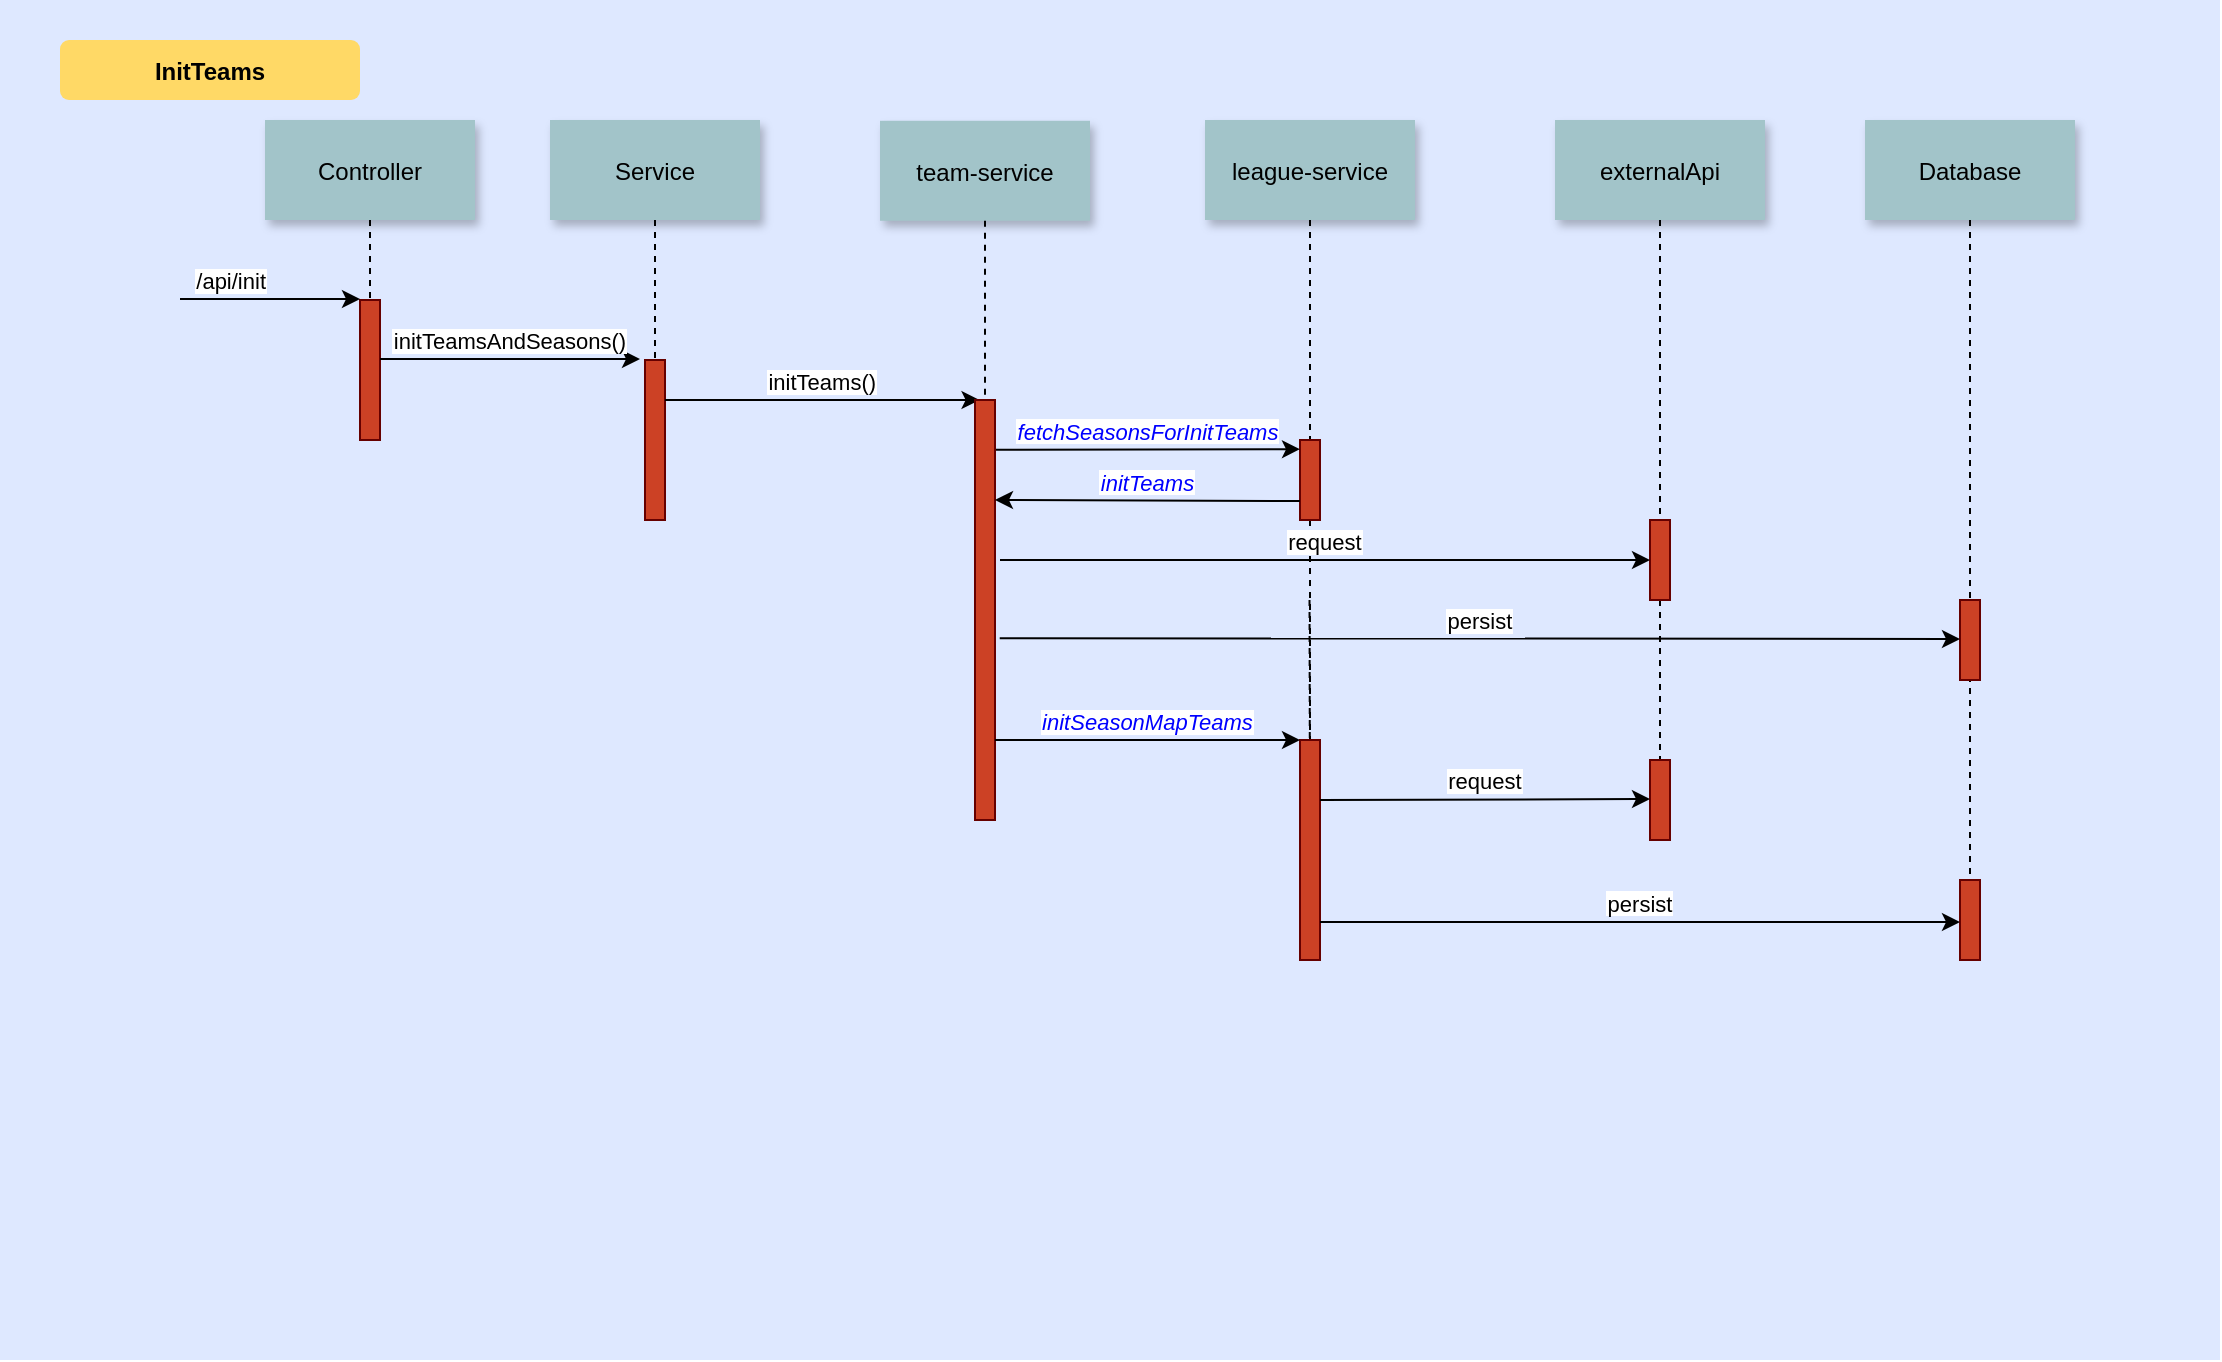 <mxfile version="26.1.1">
  <diagram name="InitTeams" id="9361dd3d-8414-5efd-6122-117bd74ce7a7">
    <mxGraphModel dx="1434" dy="836" grid="1" gridSize="10" guides="1" tooltips="1" connect="1" arrows="1" fold="1" page="0" pageScale="1.5" pageWidth="826" pageHeight="1169" background="none" math="0" shadow="0">
      <root>
        <mxCell id="0" />
        <mxCell id="1" parent="0" />
        <mxCell id="69" value="" style="fillColor=#DEE8FF;strokeColor=none;movable=0;resizable=0;rotatable=0;deletable=0;editable=0;locked=1;connectable=0;" parent="1" vertex="1">
          <mxGeometry x="20" width="1110" height="680" as="geometry" />
        </mxCell>
        <mxCell id="2" value="" style="fillColor=#CC4125;strokeColor=#660000" parent="1" vertex="1">
          <mxGeometry x="200" y="150" width="10" height="70" as="geometry" />
        </mxCell>
        <mxCell id="3" value="/api/init" style="edgeStyle=none;verticalLabelPosition=top;verticalAlign=bottom;labelPosition=left;align=right" parent="1" edge="1">
          <mxGeometry width="100" height="100" as="geometry">
            <mxPoint x="110" y="149.5" as="sourcePoint" />
            <mxPoint x="200" y="149.5" as="targetPoint" />
            <mxPoint as="offset" />
          </mxGeometry>
        </mxCell>
        <mxCell id="4" value="Controller" style="shadow=1;fillColor=#A2C4C9;strokeColor=none" parent="1" vertex="1">
          <mxGeometry x="152.5" y="60" width="105" height="50" as="geometry" />
        </mxCell>
        <mxCell id="6" value="" style="fillColor=#CC4125;strokeColor=#660000" parent="1" vertex="1">
          <mxGeometry x="342.5" y="180" width="10" height="80" as="geometry" />
        </mxCell>
        <mxCell id="7" value="Service" style="shadow=1;fillColor=#A2C4C9;strokeColor=none" parent="1" vertex="1">
          <mxGeometry x="295" y="60" width="105" height="50" as="geometry" />
        </mxCell>
        <mxCell id="8" value="" style="edgeStyle=none;endArrow=none;dashed=1" parent="1" source="7" target="6" edge="1">
          <mxGeometry x="272.335" y="165" width="100" height="100" as="geometry">
            <mxPoint x="347.259" y="110" as="sourcePoint" />
            <mxPoint x="347.576" y="165" as="targetPoint" />
          </mxGeometry>
        </mxCell>
        <mxCell id="9" value="initTeamsAndSeasons()" style="edgeStyle=none;verticalLabelPosition=top;verticalAlign=bottom" parent="1" edge="1">
          <mxGeometry width="100" height="100" as="geometry">
            <mxPoint x="210" y="179.5" as="sourcePoint" />
            <mxPoint x="340" y="179.5" as="targetPoint" />
            <mxPoint as="offset" />
          </mxGeometry>
        </mxCell>
        <mxCell id="16" value="" style="edgeStyle=none;endArrow=none" parent="1" edge="1">
          <mxGeometry x="437.043" y="270" width="100" height="100" as="geometry">
            <mxPoint x="514.784" y="220" as="sourcePoint" />
            <mxPoint x="514.543" y="240.0" as="targetPoint" />
          </mxGeometry>
        </mxCell>
        <mxCell id="19" value="initTeams()" style="edgeStyle=elbowEdgeStyle;elbow=vertical;verticalLabelPosition=top;verticalAlign=bottom" parent="1" edge="1">
          <mxGeometry x="350" y="290" width="100" height="100" as="geometry">
            <mxPoint x="352.5" y="200" as="sourcePoint" />
            <mxPoint x="509.784" y="200" as="targetPoint" />
          </mxGeometry>
        </mxCell>
        <mxCell id="22" value="league-service" style="shadow=1;fillColor=#A2C4C9;strokeColor=none" parent="1" vertex="1">
          <mxGeometry x="622.5" y="60" width="105" height="50" as="geometry" />
        </mxCell>
        <mxCell id="23" value="" style="edgeStyle=none;endArrow=none;dashed=1" parent="1" source="XjtXvh8cakFG2QuRHfhY-113" target="21" edge="1">
          <mxGeometry x="614.488" y="175.0" width="100" height="100" as="geometry">
            <mxPoint x="674.653" y="110" as="sourcePoint" />
            <mxPoint x="674.653" y="260" as="targetPoint" />
          </mxGeometry>
        </mxCell>
        <mxCell id="24" value="externalApi" style="shadow=1;fillColor=#A2C4C9;strokeColor=none" parent="1" vertex="1">
          <mxGeometry x="797.5" y="60" width="105" height="50" as="geometry" />
        </mxCell>
        <mxCell id="25" value="" style="edgeStyle=none;endArrow=none;dashed=1;entryX=0.5;entryY=0;entryDx=0;entryDy=0;" parent="1" source="XjtXvh8cakFG2QuRHfhY-95" target="XjtXvh8cakFG2QuRHfhY-103" edge="1">
          <mxGeometry x="727.335" y="165" width="100" height="100" as="geometry">
            <mxPoint x="849.759" y="110" as="sourcePoint" />
            <mxPoint x="850" y="289.394" as="targetPoint" />
          </mxGeometry>
        </mxCell>
        <mxCell id="30" value="Database" style="shadow=1;fillColor=#A2C4C9;strokeColor=none" parent="1" vertex="1">
          <mxGeometry x="952.5" y="60" width="105" height="50" as="geometry" />
        </mxCell>
        <mxCell id="33" value="" style="edgeStyle=elbowEdgeStyle;elbow=horizontal;endArrow=none;dashed=1" parent="1" source="4" target="2" edge="1">
          <mxGeometry x="230.0" y="310" width="100" height="100" as="geometry">
            <mxPoint x="230.0" y="410" as="sourcePoint" />
            <mxPoint x="330" y="310" as="targetPoint" />
          </mxGeometry>
        </mxCell>
        <mxCell id="71" value="InitTeams" style="rounded=1;fontStyle=1;fillColor=#FFD966;strokeColor=none" parent="1" vertex="1">
          <mxGeometry x="50" y="20" width="150" height="30" as="geometry" />
        </mxCell>
        <mxCell id="XjtXvh8cakFG2QuRHfhY-89" value="team-service" style="shadow=1;fillColor=#A2C4C9;strokeColor=none" parent="1" vertex="1">
          <mxGeometry x="460" y="60.39" width="105" height="50" as="geometry" />
        </mxCell>
        <mxCell id="XjtXvh8cakFG2QuRHfhY-90" value="" style="edgeStyle=none;endArrow=none;dashed=1" parent="1" source="XjtXvh8cakFG2QuRHfhY-91" edge="1">
          <mxGeometry x="614.488" y="175.0" width="100" height="100" as="geometry">
            <mxPoint x="512.153" y="110.39" as="sourcePoint" />
            <mxPoint x="512.5" y="269.39" as="targetPoint" />
          </mxGeometry>
        </mxCell>
        <mxCell id="XjtXvh8cakFG2QuRHfhY-92" value="" style="edgeStyle=none;endArrow=none;dashed=1" parent="1" source="XjtXvh8cakFG2QuRHfhY-89" target="XjtXvh8cakFG2QuRHfhY-91" edge="1">
          <mxGeometry x="614.488" y="175.0" width="100" height="100" as="geometry">
            <mxPoint x="513" y="110" as="sourcePoint" />
            <mxPoint x="512.5" y="269.39" as="targetPoint" />
          </mxGeometry>
        </mxCell>
        <mxCell id="XjtXvh8cakFG2QuRHfhY-91" value="" style="fillColor=#CC4125;strokeColor=#660000" parent="1" vertex="1">
          <mxGeometry x="507.5" y="200" width="10" height="210" as="geometry" />
        </mxCell>
        <mxCell id="XjtXvh8cakFG2QuRHfhY-96" value="" style="edgeStyle=none;endArrow=none;dashed=1" parent="1" source="24" target="XjtXvh8cakFG2QuRHfhY-95" edge="1">
          <mxGeometry x="727.335" y="165" width="100" height="100" as="geometry">
            <mxPoint x="850" y="110" as="sourcePoint" />
            <mxPoint x="850" y="289.394" as="targetPoint" />
          </mxGeometry>
        </mxCell>
        <mxCell id="XjtXvh8cakFG2QuRHfhY-95" value="" style="fillColor=#CC4125;strokeColor=#660000" parent="1" vertex="1">
          <mxGeometry x="845" y="260" width="10" height="40" as="geometry" />
        </mxCell>
        <mxCell id="XjtXvh8cakFG2QuRHfhY-101" value="" style="edgeStyle=none;endArrow=none;dashed=1" parent="1" target="21" edge="1">
          <mxGeometry x="376.571" y="339.697" width="100" height="100" as="geometry">
            <mxPoint x="674.76" y="300" as="sourcePoint" />
            <mxPoint x="674.76" y="504" as="targetPoint" />
          </mxGeometry>
        </mxCell>
        <mxCell id="21" value="" style="fillColor=#CC4125;strokeColor=#660000" parent="1" vertex="1">
          <mxGeometry x="670" y="370" width="10" height="110" as="geometry" />
        </mxCell>
        <mxCell id="XjtXvh8cakFG2QuRHfhY-102" value="initSeasonMapTeams" style="edgeStyle=elbowEdgeStyle;elbow=vertical;verticalLabelPosition=top;verticalAlign=bottom;fontStyle=2;fontColor=#0000FF;" parent="1" edge="1">
          <mxGeometry x="540" y="270" width="100" height="100" as="geometry">
            <mxPoint x="517.5" y="370.0" as="sourcePoint" />
            <mxPoint x="670" y="370.29" as="targetPoint" />
            <Array as="points">
              <mxPoint x="600" y="370" />
            </Array>
          </mxGeometry>
        </mxCell>
        <mxCell id="XjtXvh8cakFG2QuRHfhY-103" value="" style="fillColor=#CC4125;strokeColor=#660000" parent="1" vertex="1">
          <mxGeometry x="845" y="380" width="10" height="40" as="geometry" />
        </mxCell>
        <mxCell id="XjtXvh8cakFG2QuRHfhY-110" value="" style="edgeStyle=none;endArrow=none;dashed=1" parent="1" source="30" target="XjtXvh8cakFG2QuRHfhY-109" edge="1">
          <mxGeometry x="956.571" y="205" width="100" height="100" as="geometry">
            <mxPoint x="1005" y="110" as="sourcePoint" />
            <mxPoint x="1005" y="468" as="targetPoint" />
          </mxGeometry>
        </mxCell>
        <mxCell id="XjtXvh8cakFG2QuRHfhY-109" value="" style="fillColor=#CC4125;strokeColor=#660000" parent="1" vertex="1">
          <mxGeometry x="1000" y="440" width="10" height="40" as="geometry" />
        </mxCell>
        <mxCell id="XjtXvh8cakFG2QuRHfhY-108" value="" style="fillColor=#CC4125;strokeColor=#660000" parent="1" vertex="1">
          <mxGeometry x="1000" y="300" width="10" height="40" as="geometry" />
        </mxCell>
        <mxCell id="XjtXvh8cakFG2QuRHfhY-114" value="" style="edgeStyle=none;endArrow=none;dashed=1" parent="1" source="22" target="XjtXvh8cakFG2QuRHfhY-113" edge="1">
          <mxGeometry x="614.488" y="175.0" width="100" height="100" as="geometry">
            <mxPoint x="675" y="110" as="sourcePoint" />
            <mxPoint x="675" y="280" as="targetPoint" />
          </mxGeometry>
        </mxCell>
        <mxCell id="XjtXvh8cakFG2QuRHfhY-113" value="" style="fillColor=#CC4125;strokeColor=#660000" parent="1" vertex="1">
          <mxGeometry x="670" y="220" width="10" height="40" as="geometry" />
        </mxCell>
        <mxCell id="XjtXvh8cakFG2QuRHfhY-115" value="fetchSeasonsForInitTeams" style="edgeStyle=elbowEdgeStyle;elbow=vertical;verticalLabelPosition=top;verticalAlign=bottom;fontStyle=2;fontColor=#0000FF;" parent="1" edge="1">
          <mxGeometry x="540" y="270" width="100" height="100" as="geometry">
            <mxPoint x="518" y="224.87" as="sourcePoint" />
            <mxPoint x="670" y="224.87" as="targetPoint" />
            <Array as="points">
              <mxPoint x="600" y="224.58" />
            </Array>
          </mxGeometry>
        </mxCell>
        <mxCell id="XjtXvh8cakFG2QuRHfhY-116" value="initTeams" style="edgeStyle=elbowEdgeStyle;elbow=vertical;verticalLabelPosition=top;verticalAlign=bottom;exitX=1;exitY=0.5;exitDx=0;exitDy=0;fontStyle=2;fontColor=#0000FF;" parent="1" target="XjtXvh8cakFG2QuRHfhY-91" edge="1">
          <mxGeometry x="540" y="270" width="100" height="100" as="geometry">
            <mxPoint x="670" y="250.5" as="sourcePoint" />
            <mxPoint x="550" y="250" as="targetPoint" />
            <Array as="points">
              <mxPoint x="415" y="250" />
            </Array>
          </mxGeometry>
        </mxCell>
        <mxCell id="XjtXvh8cakFG2QuRHfhY-117" value="request" style="edgeStyle=elbowEdgeStyle;elbow=vertical;verticalLabelPosition=top;verticalAlign=bottom;entryX=0;entryY=0.5;entryDx=0;entryDy=0;" parent="1" target="XjtXvh8cakFG2QuRHfhY-95" edge="1">
          <mxGeometry x="350" y="290" width="100" height="100" as="geometry">
            <mxPoint x="520" y="280" as="sourcePoint" />
            <mxPoint x="840" y="280" as="targetPoint" />
          </mxGeometry>
        </mxCell>
        <mxCell id="XjtXvh8cakFG2QuRHfhY-119" value="persist" style="edgeStyle=elbowEdgeStyle;elbow=vertical;verticalLabelPosition=top;verticalAlign=bottom;exitX=1.236;exitY=0.567;exitDx=0;exitDy=0;exitPerimeter=0;" parent="1" source="XjtXvh8cakFG2QuRHfhY-91" edge="1">
          <mxGeometry x="350" y="290" width="100" height="100" as="geometry">
            <mxPoint x="530" y="319.71" as="sourcePoint" />
            <mxPoint x="1000" y="320" as="targetPoint" />
          </mxGeometry>
        </mxCell>
        <mxCell id="XjtXvh8cakFG2QuRHfhY-120" value="request" style="edgeStyle=elbowEdgeStyle;elbow=vertical;verticalLabelPosition=top;verticalAlign=bottom;entryX=0;entryY=0.5;entryDx=0;entryDy=0;" parent="1" edge="1">
          <mxGeometry x="350" y="290" width="100" height="100" as="geometry">
            <mxPoint x="680" y="400" as="sourcePoint" />
            <mxPoint x="845" y="399.43" as="targetPoint" />
          </mxGeometry>
        </mxCell>
        <mxCell id="XjtXvh8cakFG2QuRHfhY-121" value="persist" style="edgeStyle=elbowEdgeStyle;elbow=vertical;verticalLabelPosition=top;verticalAlign=bottom;" parent="1" edge="1">
          <mxGeometry x="350" y="290" width="100" height="100" as="geometry">
            <mxPoint x="680" y="461" as="sourcePoint" />
            <mxPoint x="1000" y="460.5" as="targetPoint" />
          </mxGeometry>
        </mxCell>
      </root>
    </mxGraphModel>
  </diagram>
</mxfile>
